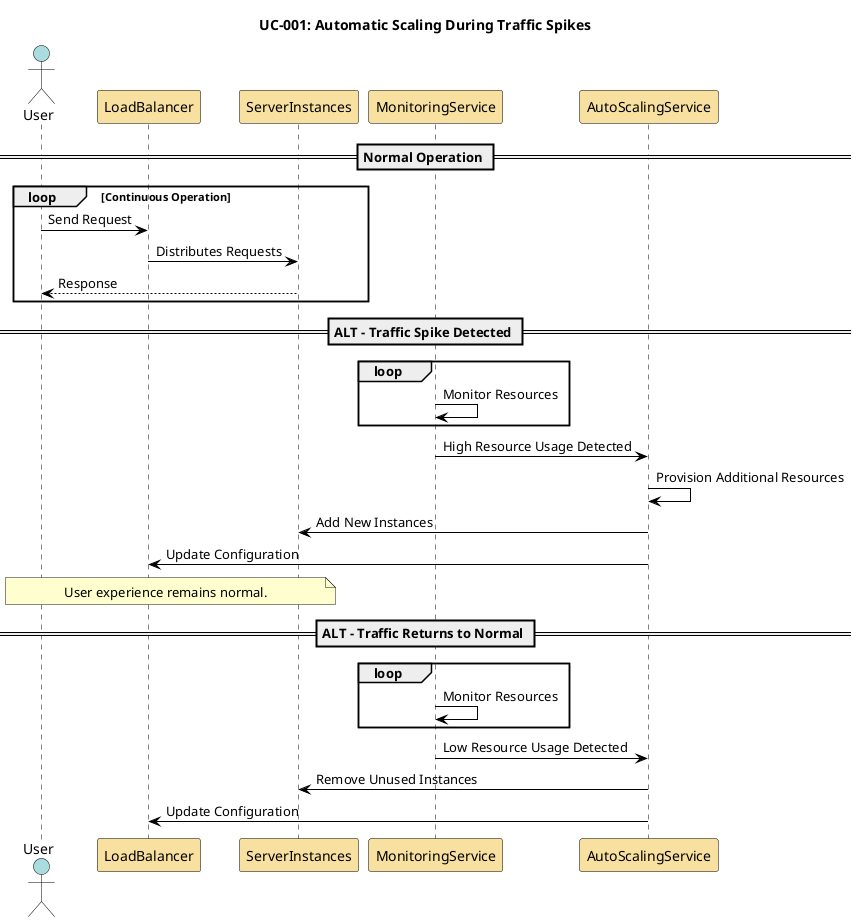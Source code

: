 @startuml
skinparam sequence {
    ActorBorderColor Black
    ActorBackgroundColor #A9DCDF
    ParticipantBorderColor Black
    ParticipantBackgroundColor #F8E1A0
    LifeLineBorderColor Black
    LifeLineBackgroundColor White
    NoteBorderColor Black
    NoteBackgroundColor #FEFECE
    ArrowColor Black
    ArrowThickness 1
    ActivationBorderColor Black
    ActivationBackgroundColor #B3E2CD
}

title UC-001: Automatic Scaling During Traffic Spikes

actor User #A9DCDF
participant LoadBalancer #F8E1A0
participant ServerInstances #F8E1A0
participant MonitoringService #F8E1A0
participant AutoScalingService #F8E1A0

== Normal Operation ==

loop Continuous Operation
    User -> LoadBalancer: Send Request
    LoadBalancer -> ServerInstances: Distributes Requests
    ServerInstances --> User: Response
end loop

== ALT - Traffic Spike Detected ==

loop
MonitoringService -> MonitoringService: Monitor Resources
end loop
MonitoringService -> AutoScalingService: High Resource Usage Detected
AutoScalingService -> AutoScalingService: Provision Additional Resources
AutoScalingService -> ServerInstances: Add New Instances
AutoScalingService -> LoadBalancer: Update Configuration

note over User, ServerInstances #FEFECE
User experience remains normal.
end note

== ALT - Traffic Returns to Normal ==

loop
MonitoringService -> MonitoringService: Monitor Resources
end loop
MonitoringService -> AutoScalingService: Low Resource Usage Detected
AutoScalingService -> ServerInstances: Remove Unused Instances
AutoScalingService -> LoadBalancer: Update Configuration

@enduml

